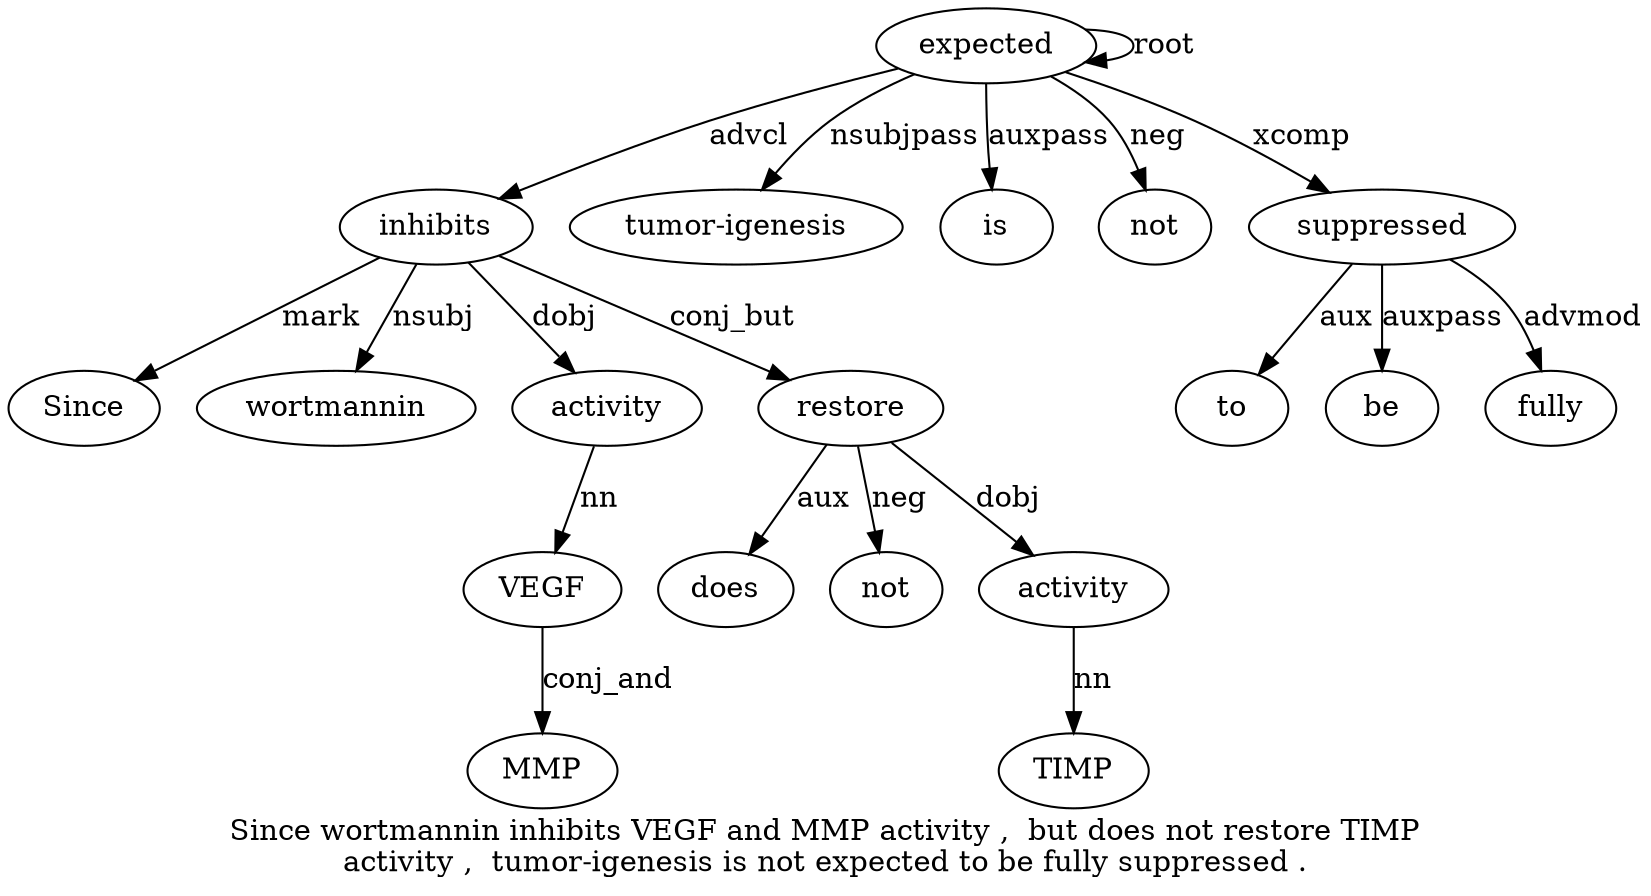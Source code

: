 digraph "Since wortmannin inhibits VEGF and MMP activity ,  but does not restore TIMP activity ,  tumor-igenesis is not expected to be fully suppressed ." {
label="Since wortmannin inhibits VEGF and MMP activity ,  but does not restore TIMP
activity ,  tumor-igenesis is not expected to be fully suppressed .";
inhibits3 [style=filled, fillcolor=white, label=inhibits];
Since1 [style=filled, fillcolor=white, label=Since];
inhibits3 -> Since1  [label=mark];
wortmannin2 [style=filled, fillcolor=white, label=wortmannin];
inhibits3 -> wortmannin2  [label=nsubj];
expected19 [style=filled, fillcolor=white, label=expected];
expected19 -> inhibits3  [label=advcl];
activity7 [style=filled, fillcolor=white, label=activity];
VEGF4 [style=filled, fillcolor=white, label=VEGF];
activity7 -> VEGF4  [label=nn];
MMP6 [style=filled, fillcolor=white, label=MMP];
VEGF4 -> MMP6  [label=conj_and];
inhibits3 -> activity7  [label=dobj];
restore12 [style=filled, fillcolor=white, label=restore];
does10 [style=filled, fillcolor=white, label=does];
restore12 -> does10  [label=aux];
not11 [style=filled, fillcolor=white, label=not];
restore12 -> not11  [label=neg];
inhibits3 -> restore12  [label=conj_but];
activity14 [style=filled, fillcolor=white, label=activity];
TIMP13 [style=filled, fillcolor=white, label=TIMP];
activity14 -> TIMP13  [label=nn];
restore12 -> activity14  [label=dobj];
"tumor-igenesis16" [style=filled, fillcolor=white, label="tumor-igenesis"];
expected19 -> "tumor-igenesis16"  [label=nsubjpass];
is17 [style=filled, fillcolor=white, label=is];
expected19 -> is17  [label=auxpass];
not18 [style=filled, fillcolor=white, label=not];
expected19 -> not18  [label=neg];
expected19 -> expected19  [label=root];
suppressed23 [style=filled, fillcolor=white, label=suppressed];
to20 [style=filled, fillcolor=white, label=to];
suppressed23 -> to20  [label=aux];
be21 [style=filled, fillcolor=white, label=be];
suppressed23 -> be21  [label=auxpass];
fully22 [style=filled, fillcolor=white, label=fully];
suppressed23 -> fully22  [label=advmod];
expected19 -> suppressed23  [label=xcomp];
}
